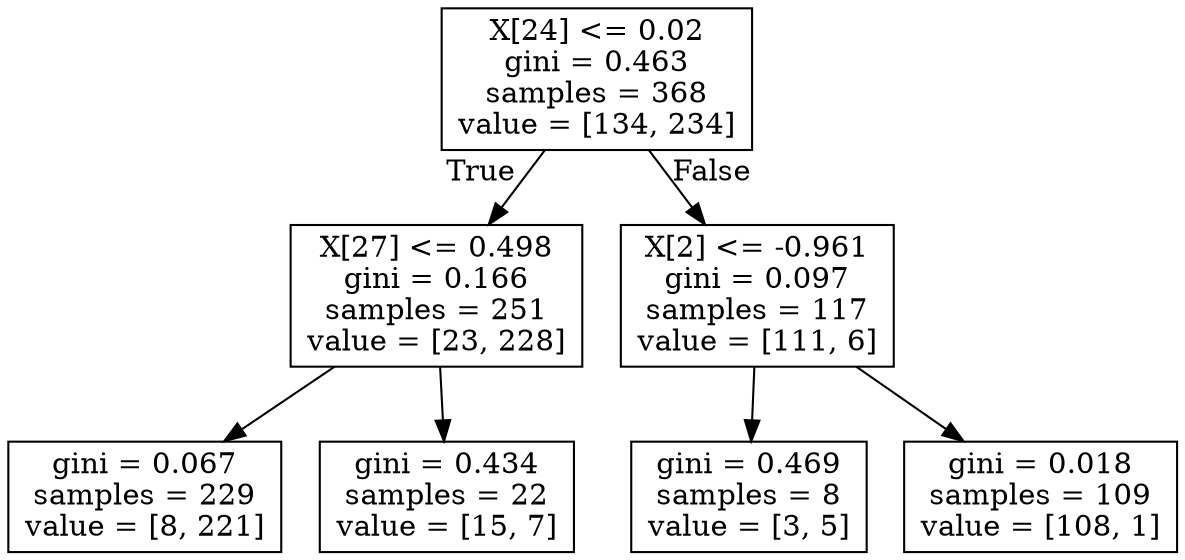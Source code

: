 digraph Tree {
node [shape=box] ;
0 [label="X[24] <= 0.02\ngini = 0.463\nsamples = 368\nvalue = [134, 234]"] ;
1 [label="X[27] <= 0.498\ngini = 0.166\nsamples = 251\nvalue = [23, 228]"] ;
0 -> 1 [labeldistance=2.5, labelangle=45, headlabel="True"] ;
2 [label="gini = 0.067\nsamples = 229\nvalue = [8, 221]"] ;
1 -> 2 ;
3 [label="gini = 0.434\nsamples = 22\nvalue = [15, 7]"] ;
1 -> 3 ;
4 [label="X[2] <= -0.961\ngini = 0.097\nsamples = 117\nvalue = [111, 6]"] ;
0 -> 4 [labeldistance=2.5, labelangle=-45, headlabel="False"] ;
5 [label="gini = 0.469\nsamples = 8\nvalue = [3, 5]"] ;
4 -> 5 ;
6 [label="gini = 0.018\nsamples = 109\nvalue = [108, 1]"] ;
4 -> 6 ;
}